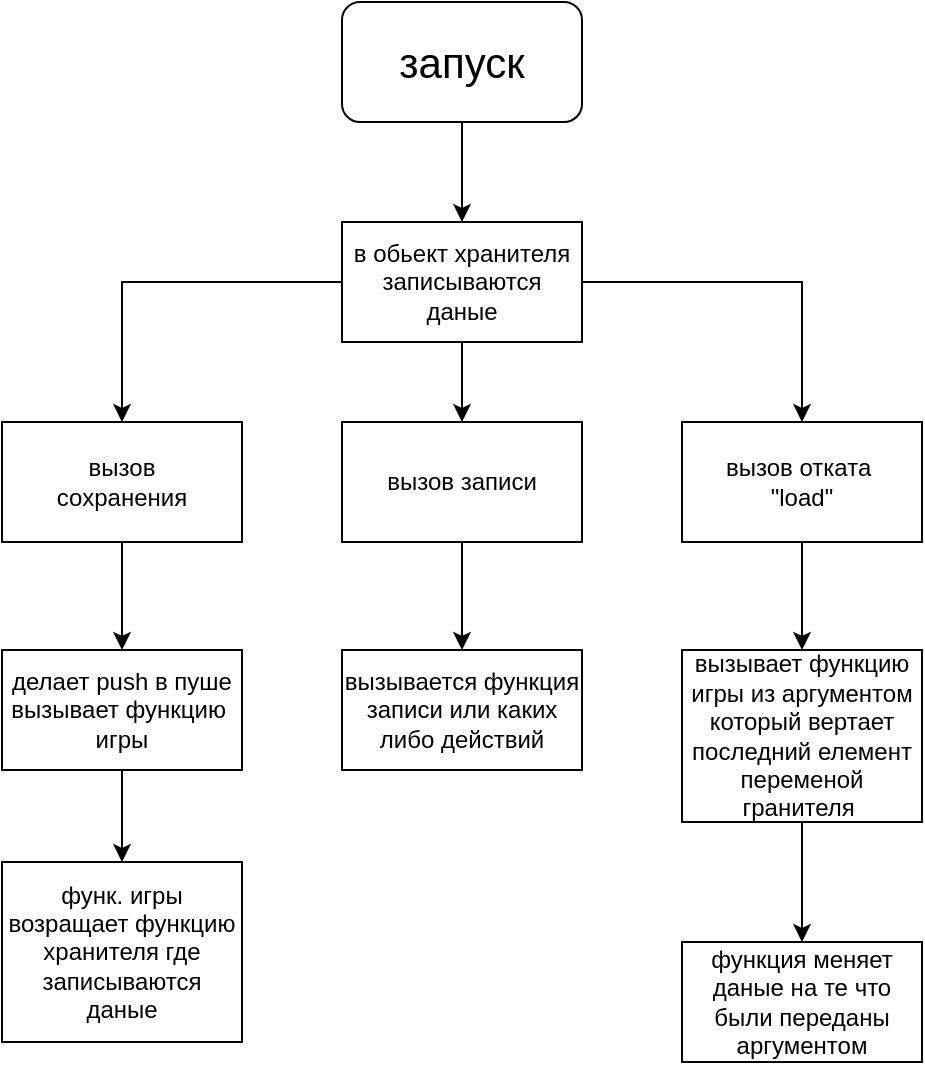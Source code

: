 <mxfile version="27.0.5">
  <diagram name="Страница — 1" id="0IsXZR5KQdo5pjzB6i6M">
    <mxGraphModel dx="1426" dy="841" grid="1" gridSize="10" guides="1" tooltips="1" connect="1" arrows="1" fold="1" page="1" pageScale="1" pageWidth="1169" pageHeight="827" math="0" shadow="0">
      <root>
        <mxCell id="0" />
        <mxCell id="1" parent="0" />
        <mxCell id="Iskptr5n3KI_S-kglAJl-5" style="edgeStyle=orthogonalEdgeStyle;rounded=0;orthogonalLoop=1;jettySize=auto;html=1;exitX=0.5;exitY=1;exitDx=0;exitDy=0;" edge="1" parent="1" source="cFPTiEo34OpYanmG_ZgO-1" target="Iskptr5n3KI_S-kglAJl-6">
          <mxGeometry relative="1" as="geometry">
            <mxPoint x="520" y="160" as="targetPoint" />
          </mxGeometry>
        </mxCell>
        <mxCell id="cFPTiEo34OpYanmG_ZgO-1" value="запуск" style="rounded=1;whiteSpace=wrap;html=1;fontSize=21;" parent="1" vertex="1">
          <mxGeometry x="460" y="30" width="120" height="60" as="geometry" />
        </mxCell>
        <mxCell id="Iskptr5n3KI_S-kglAJl-8" style="edgeStyle=orthogonalEdgeStyle;rounded=0;orthogonalLoop=1;jettySize=auto;html=1;exitX=0;exitY=0.5;exitDx=0;exitDy=0;entryX=0.5;entryY=0;entryDx=0;entryDy=0;" edge="1" parent="1" source="Iskptr5n3KI_S-kglAJl-6" target="Iskptr5n3KI_S-kglAJl-10">
          <mxGeometry relative="1" as="geometry">
            <mxPoint x="320" y="270" as="targetPoint" />
          </mxGeometry>
        </mxCell>
        <mxCell id="Iskptr5n3KI_S-kglAJl-12" value="" style="edgeStyle=orthogonalEdgeStyle;rounded=0;orthogonalLoop=1;jettySize=auto;html=1;" edge="1" parent="1" source="Iskptr5n3KI_S-kglAJl-6" target="Iskptr5n3KI_S-kglAJl-11">
          <mxGeometry relative="1" as="geometry" />
        </mxCell>
        <mxCell id="Iskptr5n3KI_S-kglAJl-14" value="" style="edgeStyle=orthogonalEdgeStyle;rounded=0;orthogonalLoop=1;jettySize=auto;html=1;" edge="1" parent="1" source="Iskptr5n3KI_S-kglAJl-6" target="Iskptr5n3KI_S-kglAJl-13">
          <mxGeometry relative="1" as="geometry" />
        </mxCell>
        <mxCell id="Iskptr5n3KI_S-kglAJl-6" value="в обьект хранителя записываются даные" style="whiteSpace=wrap;html=1;" vertex="1" parent="1">
          <mxGeometry x="460" y="140" width="120" height="60" as="geometry" />
        </mxCell>
        <mxCell id="Iskptr5n3KI_S-kglAJl-16" value="" style="edgeStyle=orthogonalEdgeStyle;rounded=0;orthogonalLoop=1;jettySize=auto;html=1;" edge="1" parent="1" source="Iskptr5n3KI_S-kglAJl-10" target="Iskptr5n3KI_S-kglAJl-15">
          <mxGeometry relative="1" as="geometry" />
        </mxCell>
        <mxCell id="Iskptr5n3KI_S-kglAJl-10" value="вызов&lt;br&gt;сохранения" style="whiteSpace=wrap;html=1;" vertex="1" parent="1">
          <mxGeometry x="290" y="240" width="120" height="60" as="geometry" />
        </mxCell>
        <mxCell id="Iskptr5n3KI_S-kglAJl-20" value="" style="edgeStyle=orthogonalEdgeStyle;rounded=0;orthogonalLoop=1;jettySize=auto;html=1;" edge="1" parent="1" source="Iskptr5n3KI_S-kglAJl-11" target="Iskptr5n3KI_S-kglAJl-19">
          <mxGeometry relative="1" as="geometry" />
        </mxCell>
        <mxCell id="Iskptr5n3KI_S-kglAJl-11" value="вызов записи" style="whiteSpace=wrap;html=1;" vertex="1" parent="1">
          <mxGeometry x="460" y="240" width="120" height="60" as="geometry" />
        </mxCell>
        <mxCell id="Iskptr5n3KI_S-kglAJl-22" value="" style="edgeStyle=orthogonalEdgeStyle;rounded=0;orthogonalLoop=1;jettySize=auto;html=1;" edge="1" parent="1" source="Iskptr5n3KI_S-kglAJl-13" target="Iskptr5n3KI_S-kglAJl-21">
          <mxGeometry relative="1" as="geometry" />
        </mxCell>
        <mxCell id="Iskptr5n3KI_S-kglAJl-13" value="вызов отката&amp;nbsp;&lt;div&gt;&quot;load&quot;&lt;/div&gt;" style="whiteSpace=wrap;html=1;" vertex="1" parent="1">
          <mxGeometry x="630" y="240" width="120" height="60" as="geometry" />
        </mxCell>
        <mxCell id="Iskptr5n3KI_S-kglAJl-18" value="" style="edgeStyle=orthogonalEdgeStyle;rounded=0;orthogonalLoop=1;jettySize=auto;html=1;" edge="1" parent="1" source="Iskptr5n3KI_S-kglAJl-15" target="Iskptr5n3KI_S-kglAJl-17">
          <mxGeometry relative="1" as="geometry" />
        </mxCell>
        <mxCell id="Iskptr5n3KI_S-kglAJl-15" value="делает push в пуше вызывает функцию&amp;nbsp;&lt;br&gt;игры" style="whiteSpace=wrap;html=1;" vertex="1" parent="1">
          <mxGeometry x="290" y="354" width="120" height="60" as="geometry" />
        </mxCell>
        <mxCell id="Iskptr5n3KI_S-kglAJl-17" value="функ. игры возращает функцию хранителя где записываются даные" style="whiteSpace=wrap;html=1;" vertex="1" parent="1">
          <mxGeometry x="290" y="460" width="120" height="90" as="geometry" />
        </mxCell>
        <mxCell id="Iskptr5n3KI_S-kglAJl-19" value="вызывается функция записи или каких либо действий" style="whiteSpace=wrap;html=1;" vertex="1" parent="1">
          <mxGeometry x="460" y="354" width="120" height="60" as="geometry" />
        </mxCell>
        <mxCell id="Iskptr5n3KI_S-kglAJl-24" value="" style="edgeStyle=orthogonalEdgeStyle;rounded=0;orthogonalLoop=1;jettySize=auto;html=1;" edge="1" parent="1" source="Iskptr5n3KI_S-kglAJl-21" target="Iskptr5n3KI_S-kglAJl-23">
          <mxGeometry relative="1" as="geometry" />
        </mxCell>
        <mxCell id="Iskptr5n3KI_S-kglAJl-21" value="вызывает функцию игры из аргументом который вертает последний елемент переменой гранителя&amp;nbsp;" style="whiteSpace=wrap;html=1;" vertex="1" parent="1">
          <mxGeometry x="630" y="354" width="120" height="86" as="geometry" />
        </mxCell>
        <mxCell id="Iskptr5n3KI_S-kglAJl-23" value="функция меняет даные на те что были переданы аргументом" style="whiteSpace=wrap;html=1;" vertex="1" parent="1">
          <mxGeometry x="630" y="500" width="120" height="60" as="geometry" />
        </mxCell>
      </root>
    </mxGraphModel>
  </diagram>
</mxfile>

